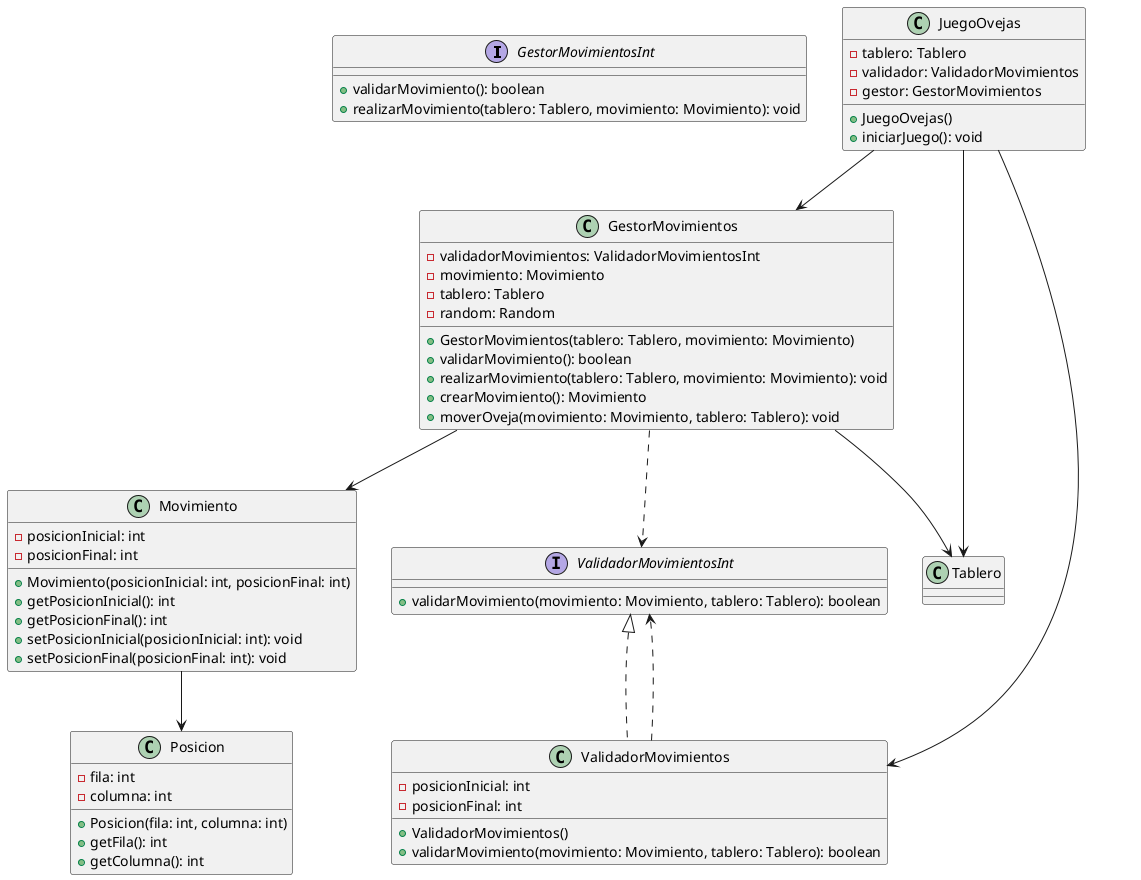 @startuml

interface GestorMovimientosInt {
    +validarMovimiento(): boolean
    +realizarMovimiento(tablero: Tablero, movimiento: Movimiento): void
}

interface ValidadorMovimientosInt {
    +validarMovimiento(movimiento: Movimiento, tablero: Tablero): boolean
}

class GestorMovimientos {
    -validadorMovimientos: ValidadorMovimientosInt
    -movimiento: Movimiento
    -tablero: Tablero
    -random: Random
    +GestorMovimientos(tablero: Tablero, movimiento: Movimiento)
    +validarMovimiento(): boolean
    +realizarMovimiento(tablero: Tablero, movimiento: Movimiento): void
    +crearMovimiento(): Movimiento
    +moverOveja(movimiento: Movimiento, tablero: Tablero): void
}

class JuegoOvejas {
    -tablero: Tablero
    -validador: ValidadorMovimientos
    -gestor: GestorMovimientos
    +JuegoOvejas()
    +iniciarJuego(): void
}

class Movimiento {
    -posicionInicial: int
    -posicionFinal: int
    +Movimiento(posicionInicial: int, posicionFinal: int)
    +getPosicionInicial(): int
    +getPosicionFinal(): int
    +setPosicionInicial(posicionInicial: int): void
    +setPosicionFinal(posicionFinal: int): void
}

class Posicion {
    -fila: int
    -columna: int
    +Posicion(fila: int, columna: int)
    +getFila(): int
    +getColumna(): int
}

class Tablero {
}

class ValidadorMovimientos implements ValidadorMovimientosInt {
    -posicionInicial: int
    -posicionFinal: int
    +ValidadorMovimientos()
    +validarMovimiento(movimiento: Movimiento, tablero: Tablero): boolean
}

GestorMovimientos ..> ValidadorMovimientosInt
GestorMovimientos --> Movimiento
GestorMovimientos --> Tablero
JuegoOvejas --> Tablero
JuegoOvejas --> ValidadorMovimientos
JuegoOvejas --> GestorMovimientos
Movimiento --> Posicion
ValidadorMovimientos ..> ValidadorMovimientosInt

@enduml
